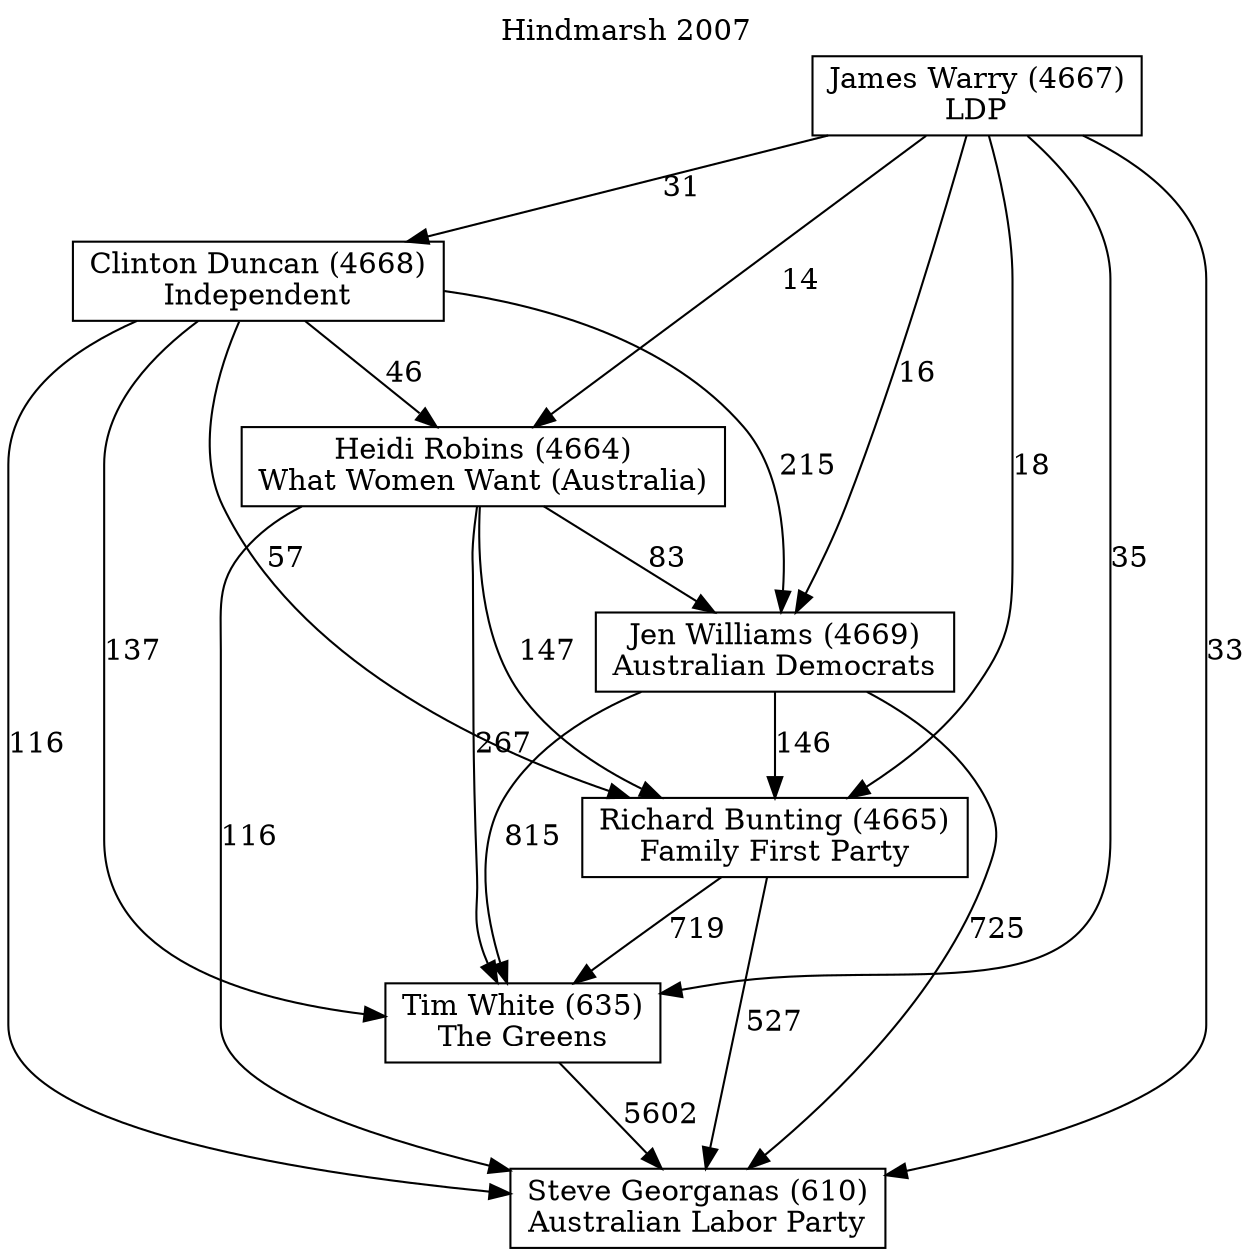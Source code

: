 // House preference flow
digraph "Steve Georganas (610)_Hindmarsh_2007" {
	graph [label="Hindmarsh 2007" labelloc=t mclimit=10]
	node [shape=box]
	"Clinton Duncan (4668)" [label="Clinton Duncan (4668)
Independent"]
	"Heidi Robins (4664)" [label="Heidi Robins (4664)
What Women Want (Australia)"]
	"James Warry (4667)" [label="James Warry (4667)
LDP"]
	"Jen Williams (4669)" [label="Jen Williams (4669)
Australian Democrats"]
	"Richard Bunting (4665)" [label="Richard Bunting (4665)
Family First Party"]
	"Steve Georganas (610)" [label="Steve Georganas (610)
Australian Labor Party"]
	"Tim White (635)" [label="Tim White (635)
The Greens"]
	"Clinton Duncan (4668)" -> "Heidi Robins (4664)" [label=46]
	"Clinton Duncan (4668)" -> "Jen Williams (4669)" [label=215]
	"Clinton Duncan (4668)" -> "Richard Bunting (4665)" [label=57]
	"Clinton Duncan (4668)" -> "Steve Georganas (610)" [label=116]
	"Clinton Duncan (4668)" -> "Tim White (635)" [label=137]
	"Heidi Robins (4664)" -> "Jen Williams (4669)" [label=83]
	"Heidi Robins (4664)" -> "Richard Bunting (4665)" [label=147]
	"Heidi Robins (4664)" -> "Steve Georganas (610)" [label=116]
	"Heidi Robins (4664)" -> "Tim White (635)" [label=267]
	"James Warry (4667)" -> "Clinton Duncan (4668)" [label=31]
	"James Warry (4667)" -> "Heidi Robins (4664)" [label=14]
	"James Warry (4667)" -> "Jen Williams (4669)" [label=16]
	"James Warry (4667)" -> "Richard Bunting (4665)" [label=18]
	"James Warry (4667)" -> "Steve Georganas (610)" [label=33]
	"James Warry (4667)" -> "Tim White (635)" [label=35]
	"Jen Williams (4669)" -> "Richard Bunting (4665)" [label=146]
	"Jen Williams (4669)" -> "Steve Georganas (610)" [label=725]
	"Jen Williams (4669)" -> "Tim White (635)" [label=815]
	"Richard Bunting (4665)" -> "Steve Georganas (610)" [label=527]
	"Richard Bunting (4665)" -> "Tim White (635)" [label=719]
	"Tim White (635)" -> "Steve Georganas (610)" [label=5602]
}
